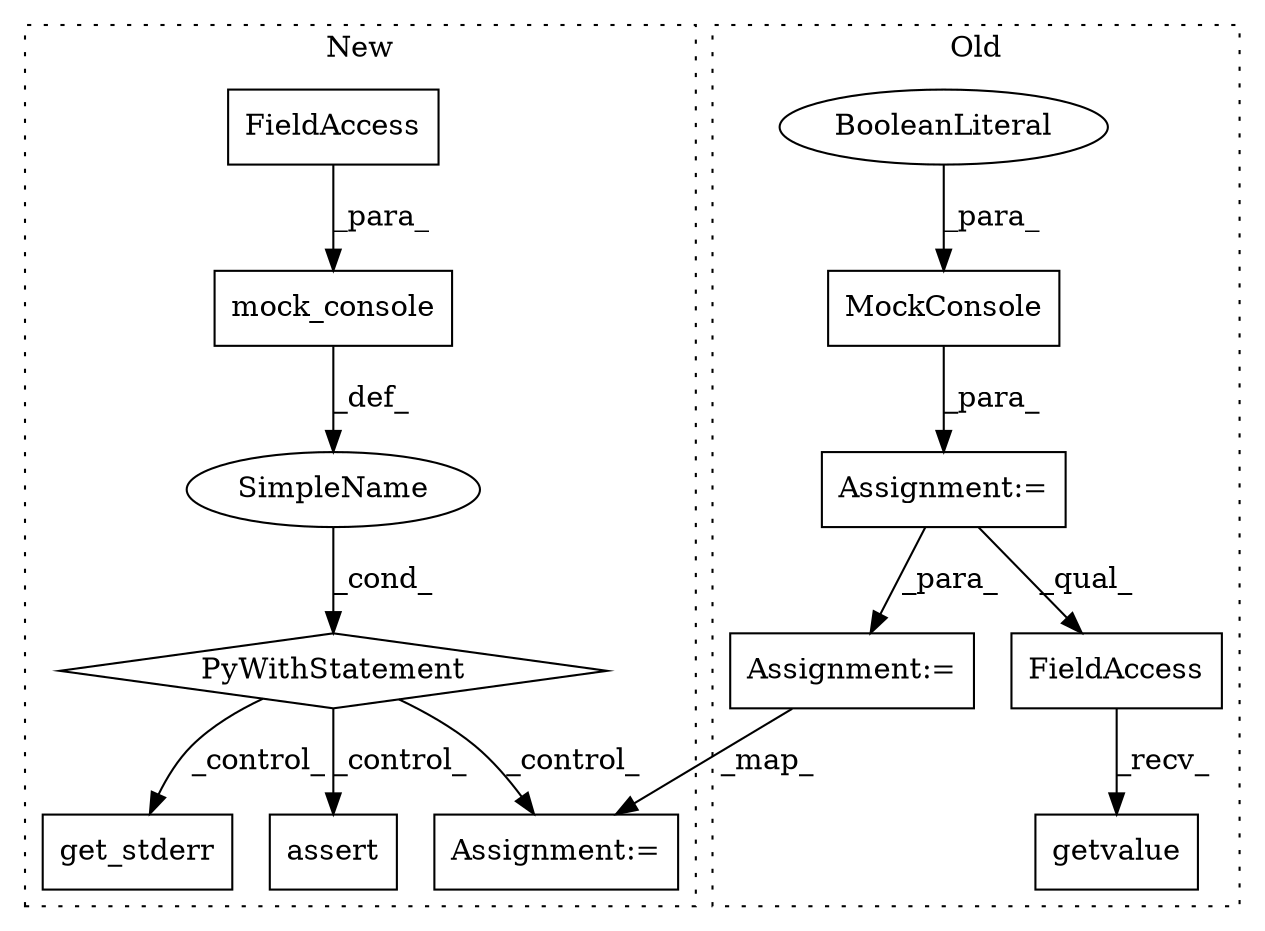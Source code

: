 digraph G {
subgraph cluster0 {
1 [label="getvalue" a="32" s="6220" l="10" shape="box"];
5 [label="MockConsole" a="32" s="3584,3601" l="12,1" shape="box"];
6 [label="BooleanLiteral" a="9" s="3596" l="5" shape="ellipse"];
8 [label="FieldAccess" a="22" s="6205" l="14" shape="box"];
9 [label="Assignment:=" a="7" s="3583" l="1" shape="box"];
10 [label="Assignment:=" a="7" s="5375" l="1" shape="box"];
label = "Old";
style="dotted";
}
subgraph cluster1 {
2 [label="get_stderr" a="32" s="6268" l="12" shape="box"];
3 [label="SimpleName" a="42" s="" l="" shape="ellipse"];
4 [label="PyWithStatement" a="104" s="5345,5401" l="10,2" shape="diamond"];
7 [label="mock_console" a="32" s="5355,5400" l="13,1" shape="box"];
11 [label="Assignment:=" a="7" s="5415" l="1" shape="box"];
12 [label="assert" a="6" s="6171" l="7" shape="box"];
13 [label="FieldAccess" a="22" s="5368" l="32" shape="box"];
label = "New";
style="dotted";
}
3 -> 4 [label="_cond_"];
4 -> 2 [label="_control_"];
4 -> 12 [label="_control_"];
4 -> 11 [label="_control_"];
5 -> 9 [label="_para_"];
6 -> 5 [label="_para_"];
7 -> 3 [label="_def_"];
8 -> 1 [label="_recv_"];
9 -> 8 [label="_qual_"];
9 -> 10 [label="_para_"];
10 -> 11 [label="_map_"];
13 -> 7 [label="_para_"];
}